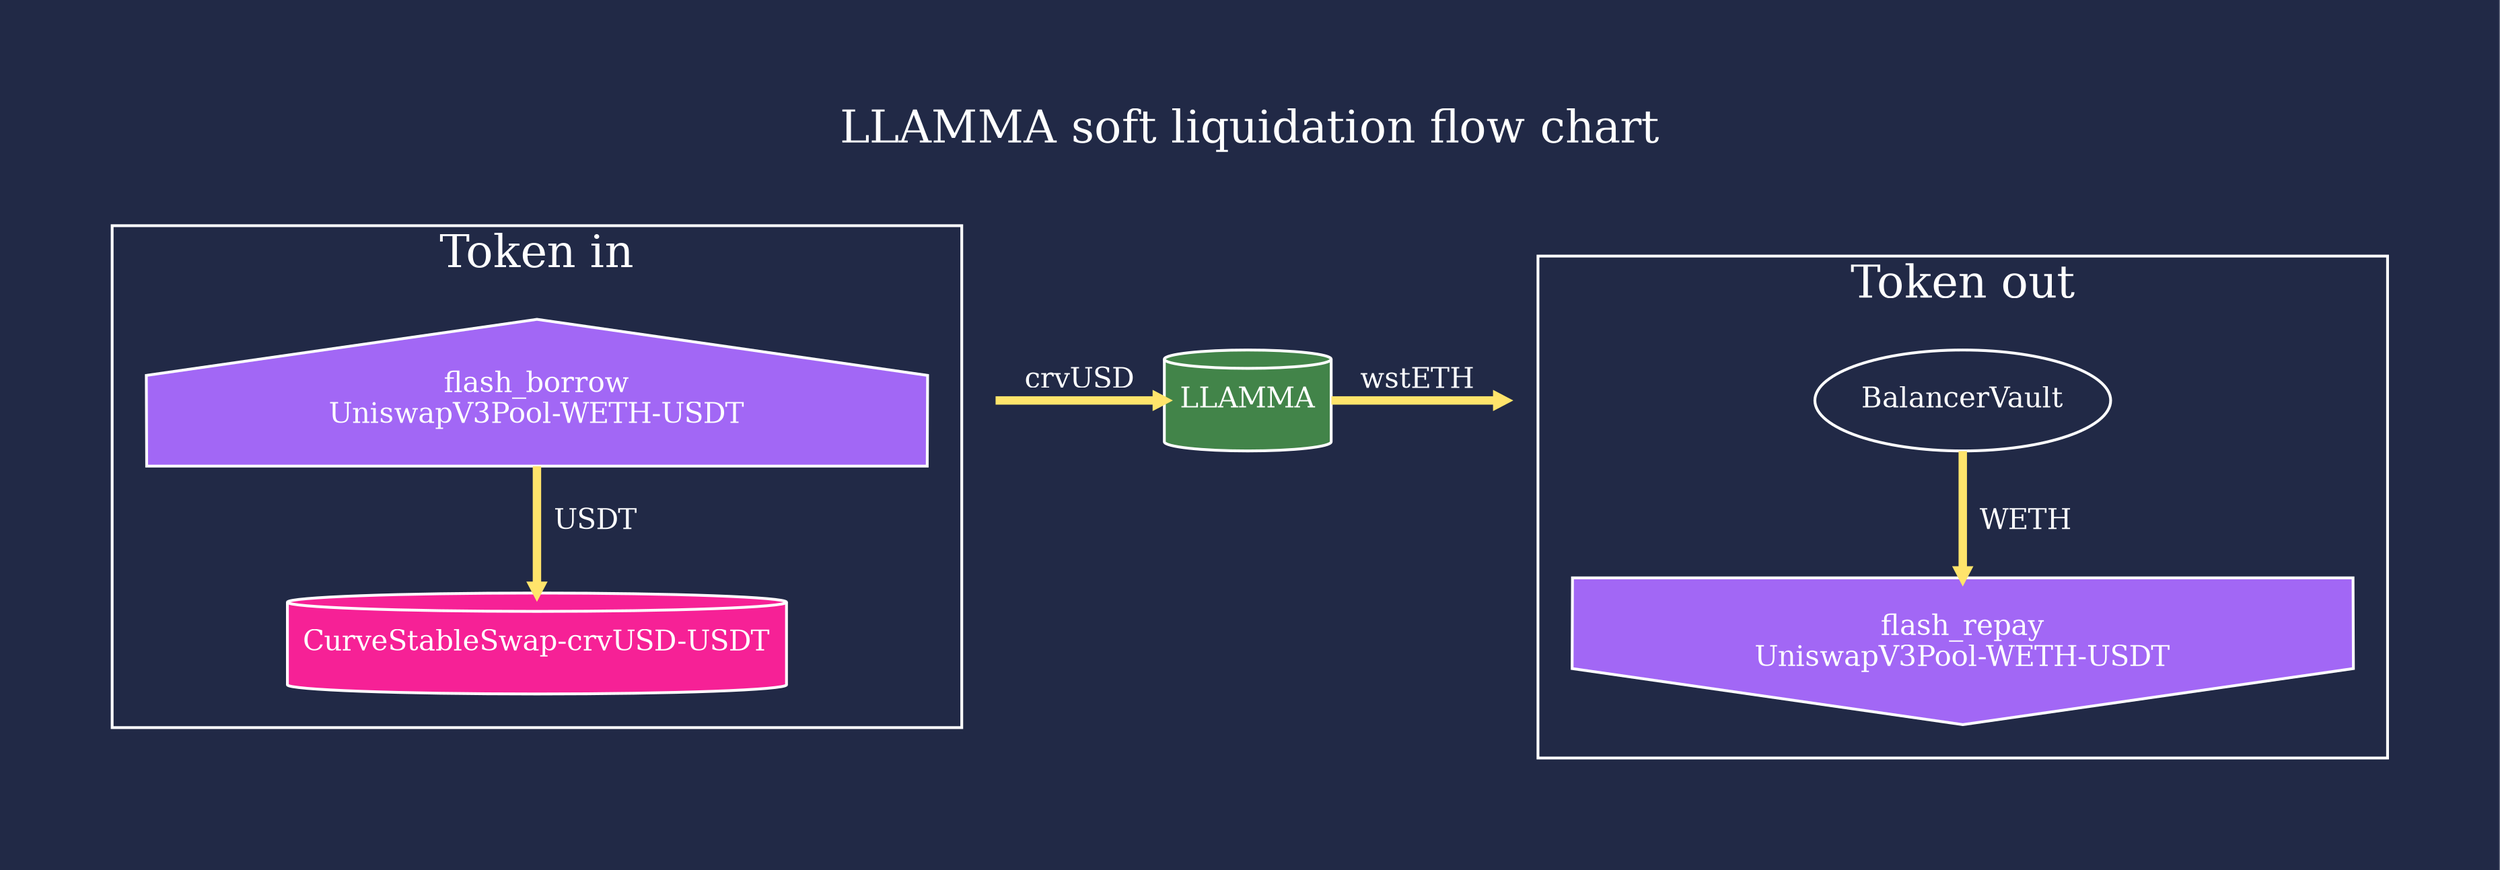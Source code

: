 strict digraph root {
	graph [bb="0,0,497.5,82.75",
		bgcolor="#212946",
		cluster=true,
		compound=true,
		fontcolor=white,
		fontsize=32,
		label="LLAMMA soft liquidation flow chart

",
		labelloc=t,
		layout=dot,
		lheight=1.04,
		lp="248.75,41.375",
		lwidth=6.69,
		pad=1,
		rankdir=TB
	];
	node [color="#fefeff",
		fillcolor=transparent,
		fixedsize=False,
		fontcolor=white,
		fontsize=20,
		height=1,
		label="\N",
		margin=0.15,
		pad=10,
		penwidth=2,
		shape=ellipse,
		style="filled,setlinewidth(3)",
		width=1.5
	];
	edge [arrowsize=0.5,
		color="#ffe46b",
		fontcolor="#fefeff",
		fontsize=20,
		minlen=1.5,
		penwidth=6,
		style="filled,setlinewidth(3)",
		weight=10
	];
subgraph "Token in" {
	graph [bb="0,0,497.5,82.75",
		bgcolor="#212946",
		cluster=true,
		color="#fefeff",
		compound=true,
		fillcolor=transparent,
		fontcolor=white,
		fontsize=32,
		label="Token in",
		labelloc=t,
		layout=dot,
		lheight=1.04,
		lp="248.75,41.375",
		lwidth=6.69,
		margin=24,
		pad=1,
		penwidth=2,
		rankdir=TB
	];
	node [color="#fefeff",
		fillcolor=transparent,
		fixedsize=False,
		fontcolor=white,
		fontsize=20,
		height=1,
		label="\N",
		margin=0.15,
		pad=10,
		penwidth=2,
		shape=ellipse,
		style="filled,setlinewidth(3)",
		width=1.5
	];
	edge [arrowsize=0.5,
		color="#ffe46b",
		fontcolor="#fefeff",
		fontsize=20,
		minlen=1.5,
		penwidth=6,
		style="filled,setlinewidth(3)",
		weight=10
	];
	"0_flash_borrow:UniswapV3Pool-WETH-USDT:fee_500:0"	[fillcolor="#A267F5",
		label="flash_borrow\nUniswapV3Pool-WETH-USDT",
		shape=house];
	"1_CurveSwap:1"	[fillcolor="#f62196",
		label="CurveStableSwap-crvUSD-USDT",
		shape=cylinder];
	"0_flash_borrow:UniswapV3Pool-WETH-USDT:fee_500:0" -> "1_CurveSwap:1"	[label="  USDT  "];
}

subgraph "Soft-Liquidation" {
	graph [bb="0,0,497.5,82.75",
		bgcolor="#212946",
		cluster=false,
		color="#fefeff",
		compound=true,
		fillcolor=transparent,
		fontcolor=white,
		fontsize=32,
		label="Soft-Liquidation",
		labelloc=t,
		layout=dot,
		lheight=1.04,
		lp="248.75,41.375",
		lwidth=6.69,
		margin=24,
		pad=1,
		penwidth=2,
		rank=same,
		rankdir=TB
	];
	node [color="#fefeff",
		fillcolor=transparent,
		fixedsize=False,
		fontcolor=white,
		fontsize=20,
		height=1,
		label="\N",
		margin=0.15,
		pad=10,
		penwidth=2,
		shape=ellipse,
		style="filled,setlinewidth(3)",
		width=1.5
	];
	edge [arrowsize=0.5,
		color="#ffe46b",
		fontcolor="#fefeff",
		fontsize=20,
		minlen=1.5,
		penwidth=6,
		style="filled,setlinewidth(3)",
		weight=10
	];
	"3_LLAMMA:1"	[fillcolor="#428449",
		label=LLAMMA,
		shape=cylinder];
	llamma_right_arrow	[fixedsize=true,
		height=0,
		shape=point,
		style=invis];
	"3_LLAMMA:1" -> llamma_right_arrow	[label="  wstETH  "];
	llamma_left_arrow	[fixedsize=true,
		height=0,
		shape=point,
		style=invis];
	llamma_left_arrow -> "3_LLAMMA:1"	[label="  crvUSD  "];
}

subgraph "Token out" {
	graph [bb="0,0,497.5,82.75",
		bgcolor="#212946",
		cluster=true,
		color="#fefeff",
		compound=true,
		fillcolor=transparent,
		fontcolor=white,
		fontsize=32,
		label="Token out",
		labelloc=t,
		layout=dot,
		lheight=1.04,
		lp="248.75,41.375",
		lwidth=6.69,
		margin=24,
		pad=1,
		penwidth=2,
		rankdir=TB
	];
	node [color="#fefeff",
		fillcolor=transparent,
		fixedsize=False,
		fontcolor=white,
		fontsize=20,
		height=1,
		label="\N",
		margin=0.15,
		pad=10,
		penwidth=2,
		shape=ellipse,
		style="filled,setlinewidth(3)",
		width=1.5
	];
	edge [arrowsize=0.5,
		color="#ffe46b",
		fontcolor="#fefeff",
		fontsize=20,
		minlen=1.5,
		penwidth=6,
		style="filled,setlinewidth(3)",
		weight=10
	];
	"5_BalancerVault:1"	[label=BalancerVault];
	"7_flash_repay:UniswapV3Pool-WETH-USDT:fee_500:0"	[fillcolor="#A267F5",
		label="flash_repay\nUniswapV3Pool-WETH-USDT",
		shape=invhouse];
	"5_BalancerVault:1" -> "7_flash_repay:UniswapV3Pool-WETH-USDT:fee_500:0"	[label="  WETH  "];
}
}
